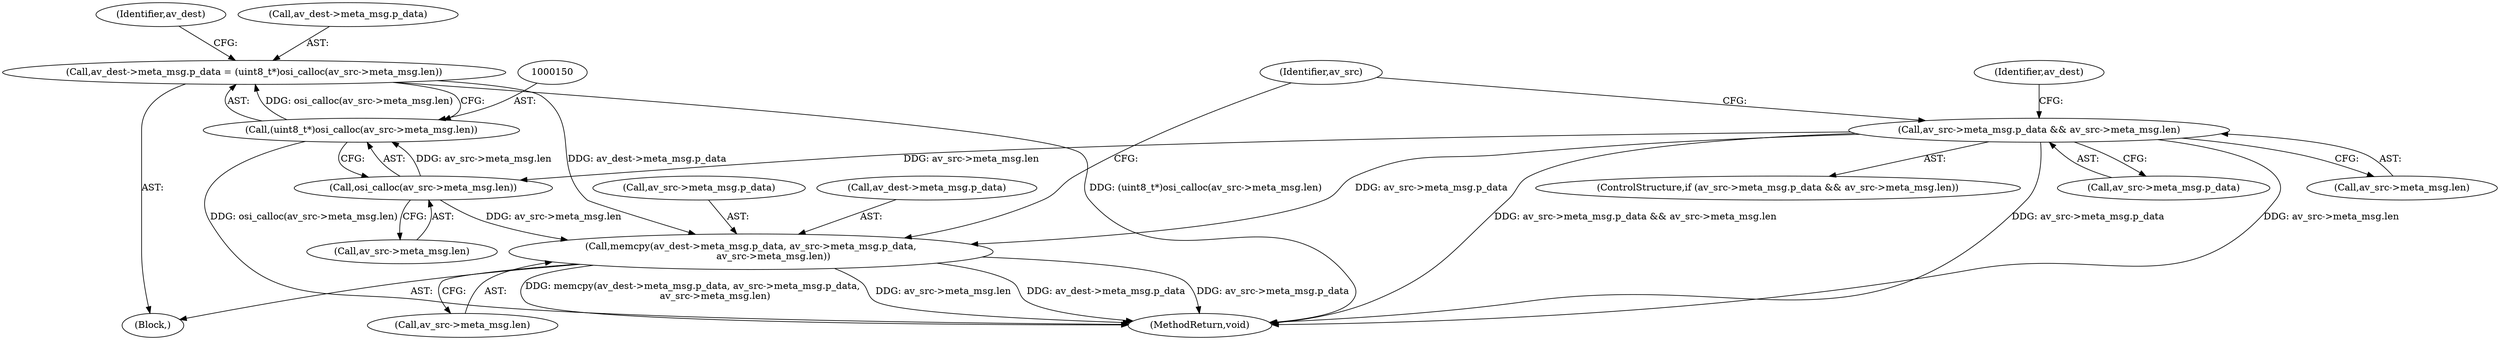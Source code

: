 digraph "0_Android_dd28d8ddf2985d654781770c691c60b45d7f32b4@API" {
"1000157" [label="(Call,memcpy(av_dest->meta_msg.p_data, av_src->meta_msg.p_data,\n               av_src->meta_msg.len))"];
"1000143" [label="(Call,av_dest->meta_msg.p_data = (uint8_t*)osi_calloc(av_src->meta_msg.len))"];
"1000149" [label="(Call,(uint8_t*)osi_calloc(av_src->meta_msg.len))"];
"1000151" [label="(Call,osi_calloc(av_src->meta_msg.len))"];
"1000131" [label="(Call,av_src->meta_msg.p_data && av_src->meta_msg.len)"];
"1000163" [label="(Call,av_src->meta_msg.p_data)"];
"1000160" [label="(Identifier,av_dest)"];
"1000152" [label="(Call,av_src->meta_msg.len)"];
"1000137" [label="(Call,av_src->meta_msg.len)"];
"1000132" [label="(Call,av_src->meta_msg.p_data)"];
"1000130" [label="(ControlStructure,if (av_src->meta_msg.p_data && av_src->meta_msg.len))"];
"1000328" [label="(MethodReturn,void)"];
"1000168" [label="(Call,av_src->meta_msg.len)"];
"1000157" [label="(Call,memcpy(av_dest->meta_msg.p_data, av_src->meta_msg.p_data,\n               av_src->meta_msg.len))"];
"1000143" [label="(Call,av_dest->meta_msg.p_data = (uint8_t*)osi_calloc(av_src->meta_msg.len))"];
"1000151" [label="(Call,osi_calloc(av_src->meta_msg.len))"];
"1000146" [label="(Identifier,av_dest)"];
"1000149" [label="(Call,(uint8_t*)osi_calloc(av_src->meta_msg.len))"];
"1000142" [label="(Block,)"];
"1000131" [label="(Call,av_src->meta_msg.p_data && av_src->meta_msg.len)"];
"1000176" [label="(Identifier,av_src)"];
"1000144" [label="(Call,av_dest->meta_msg.p_data)"];
"1000158" [label="(Call,av_dest->meta_msg.p_data)"];
"1000157" -> "1000142"  [label="AST: "];
"1000157" -> "1000168"  [label="CFG: "];
"1000158" -> "1000157"  [label="AST: "];
"1000163" -> "1000157"  [label="AST: "];
"1000168" -> "1000157"  [label="AST: "];
"1000176" -> "1000157"  [label="CFG: "];
"1000157" -> "1000328"  [label="DDG: memcpy(av_dest->meta_msg.p_data, av_src->meta_msg.p_data,\n               av_src->meta_msg.len)"];
"1000157" -> "1000328"  [label="DDG: av_src->meta_msg.len"];
"1000157" -> "1000328"  [label="DDG: av_dest->meta_msg.p_data"];
"1000157" -> "1000328"  [label="DDG: av_src->meta_msg.p_data"];
"1000143" -> "1000157"  [label="DDG: av_dest->meta_msg.p_data"];
"1000131" -> "1000157"  [label="DDG: av_src->meta_msg.p_data"];
"1000151" -> "1000157"  [label="DDG: av_src->meta_msg.len"];
"1000143" -> "1000142"  [label="AST: "];
"1000143" -> "1000149"  [label="CFG: "];
"1000144" -> "1000143"  [label="AST: "];
"1000149" -> "1000143"  [label="AST: "];
"1000160" -> "1000143"  [label="CFG: "];
"1000143" -> "1000328"  [label="DDG: (uint8_t*)osi_calloc(av_src->meta_msg.len)"];
"1000149" -> "1000143"  [label="DDG: osi_calloc(av_src->meta_msg.len)"];
"1000149" -> "1000151"  [label="CFG: "];
"1000150" -> "1000149"  [label="AST: "];
"1000151" -> "1000149"  [label="AST: "];
"1000149" -> "1000328"  [label="DDG: osi_calloc(av_src->meta_msg.len)"];
"1000151" -> "1000149"  [label="DDG: av_src->meta_msg.len"];
"1000151" -> "1000152"  [label="CFG: "];
"1000152" -> "1000151"  [label="AST: "];
"1000131" -> "1000151"  [label="DDG: av_src->meta_msg.len"];
"1000131" -> "1000130"  [label="AST: "];
"1000131" -> "1000132"  [label="CFG: "];
"1000131" -> "1000137"  [label="CFG: "];
"1000132" -> "1000131"  [label="AST: "];
"1000137" -> "1000131"  [label="AST: "];
"1000146" -> "1000131"  [label="CFG: "];
"1000176" -> "1000131"  [label="CFG: "];
"1000131" -> "1000328"  [label="DDG: av_src->meta_msg.p_data"];
"1000131" -> "1000328"  [label="DDG: av_src->meta_msg.len"];
"1000131" -> "1000328"  [label="DDG: av_src->meta_msg.p_data && av_src->meta_msg.len"];
}
